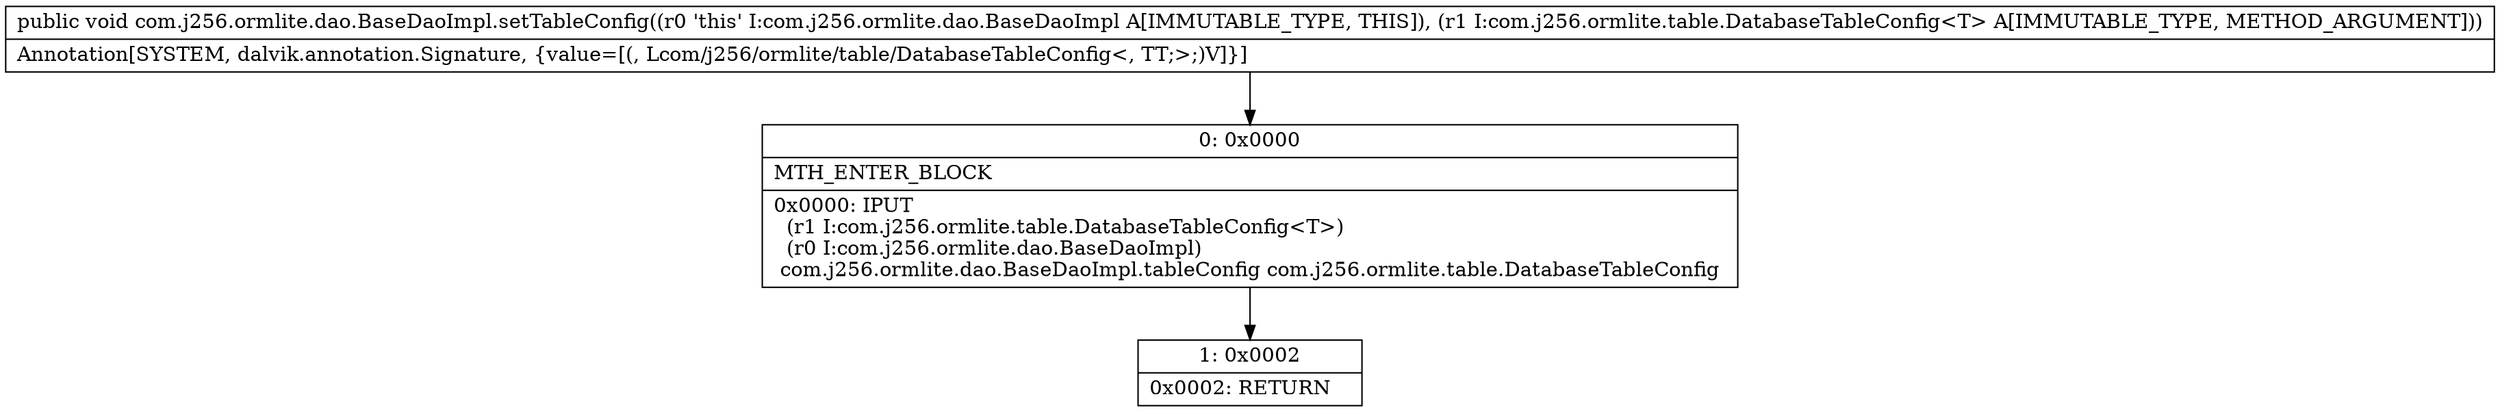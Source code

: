 digraph "CFG forcom.j256.ormlite.dao.BaseDaoImpl.setTableConfig(Lcom\/j256\/ormlite\/table\/DatabaseTableConfig;)V" {
Node_0 [shape=record,label="{0\:\ 0x0000|MTH_ENTER_BLOCK\l|0x0000: IPUT  \l  (r1 I:com.j256.ormlite.table.DatabaseTableConfig\<T\>)\l  (r0 I:com.j256.ormlite.dao.BaseDaoImpl)\l com.j256.ormlite.dao.BaseDaoImpl.tableConfig com.j256.ormlite.table.DatabaseTableConfig \l}"];
Node_1 [shape=record,label="{1\:\ 0x0002|0x0002: RETURN   \l}"];
MethodNode[shape=record,label="{public void com.j256.ormlite.dao.BaseDaoImpl.setTableConfig((r0 'this' I:com.j256.ormlite.dao.BaseDaoImpl A[IMMUTABLE_TYPE, THIS]), (r1 I:com.j256.ormlite.table.DatabaseTableConfig\<T\> A[IMMUTABLE_TYPE, METHOD_ARGUMENT]))  | Annotation[SYSTEM, dalvik.annotation.Signature, \{value=[(, Lcom\/j256\/ormlite\/table\/DatabaseTableConfig\<, TT;\>;)V]\}]\l}"];
MethodNode -> Node_0;
Node_0 -> Node_1;
}

